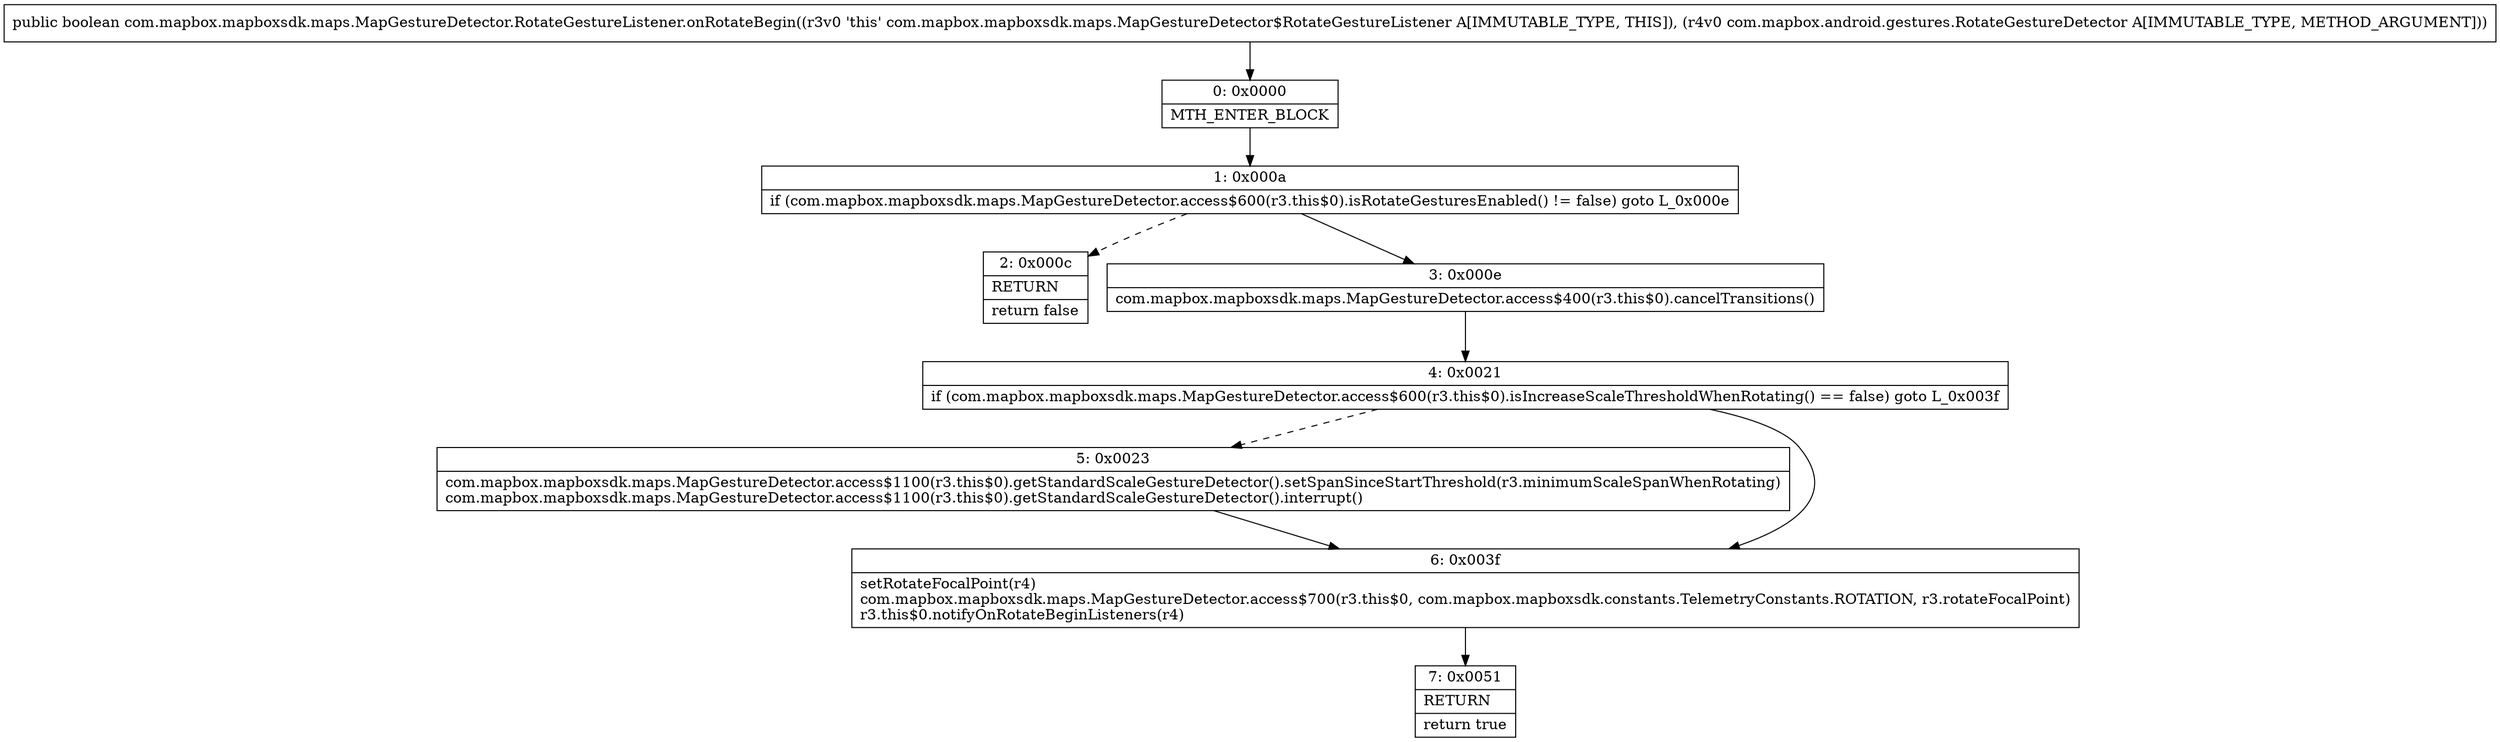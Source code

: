 digraph "CFG forcom.mapbox.mapboxsdk.maps.MapGestureDetector.RotateGestureListener.onRotateBegin(Lcom\/mapbox\/android\/gestures\/RotateGestureDetector;)Z" {
Node_0 [shape=record,label="{0\:\ 0x0000|MTH_ENTER_BLOCK\l}"];
Node_1 [shape=record,label="{1\:\ 0x000a|if (com.mapbox.mapboxsdk.maps.MapGestureDetector.access$600(r3.this$0).isRotateGesturesEnabled() != false) goto L_0x000e\l}"];
Node_2 [shape=record,label="{2\:\ 0x000c|RETURN\l|return false\l}"];
Node_3 [shape=record,label="{3\:\ 0x000e|com.mapbox.mapboxsdk.maps.MapGestureDetector.access$400(r3.this$0).cancelTransitions()\l}"];
Node_4 [shape=record,label="{4\:\ 0x0021|if (com.mapbox.mapboxsdk.maps.MapGestureDetector.access$600(r3.this$0).isIncreaseScaleThresholdWhenRotating() == false) goto L_0x003f\l}"];
Node_5 [shape=record,label="{5\:\ 0x0023|com.mapbox.mapboxsdk.maps.MapGestureDetector.access$1100(r3.this$0).getStandardScaleGestureDetector().setSpanSinceStartThreshold(r3.minimumScaleSpanWhenRotating)\lcom.mapbox.mapboxsdk.maps.MapGestureDetector.access$1100(r3.this$0).getStandardScaleGestureDetector().interrupt()\l}"];
Node_6 [shape=record,label="{6\:\ 0x003f|setRotateFocalPoint(r4)\lcom.mapbox.mapboxsdk.maps.MapGestureDetector.access$700(r3.this$0, com.mapbox.mapboxsdk.constants.TelemetryConstants.ROTATION, r3.rotateFocalPoint)\lr3.this$0.notifyOnRotateBeginListeners(r4)\l}"];
Node_7 [shape=record,label="{7\:\ 0x0051|RETURN\l|return true\l}"];
MethodNode[shape=record,label="{public boolean com.mapbox.mapboxsdk.maps.MapGestureDetector.RotateGestureListener.onRotateBegin((r3v0 'this' com.mapbox.mapboxsdk.maps.MapGestureDetector$RotateGestureListener A[IMMUTABLE_TYPE, THIS]), (r4v0 com.mapbox.android.gestures.RotateGestureDetector A[IMMUTABLE_TYPE, METHOD_ARGUMENT])) }"];
MethodNode -> Node_0;
Node_0 -> Node_1;
Node_1 -> Node_2[style=dashed];
Node_1 -> Node_3;
Node_3 -> Node_4;
Node_4 -> Node_5[style=dashed];
Node_4 -> Node_6;
Node_5 -> Node_6;
Node_6 -> Node_7;
}

